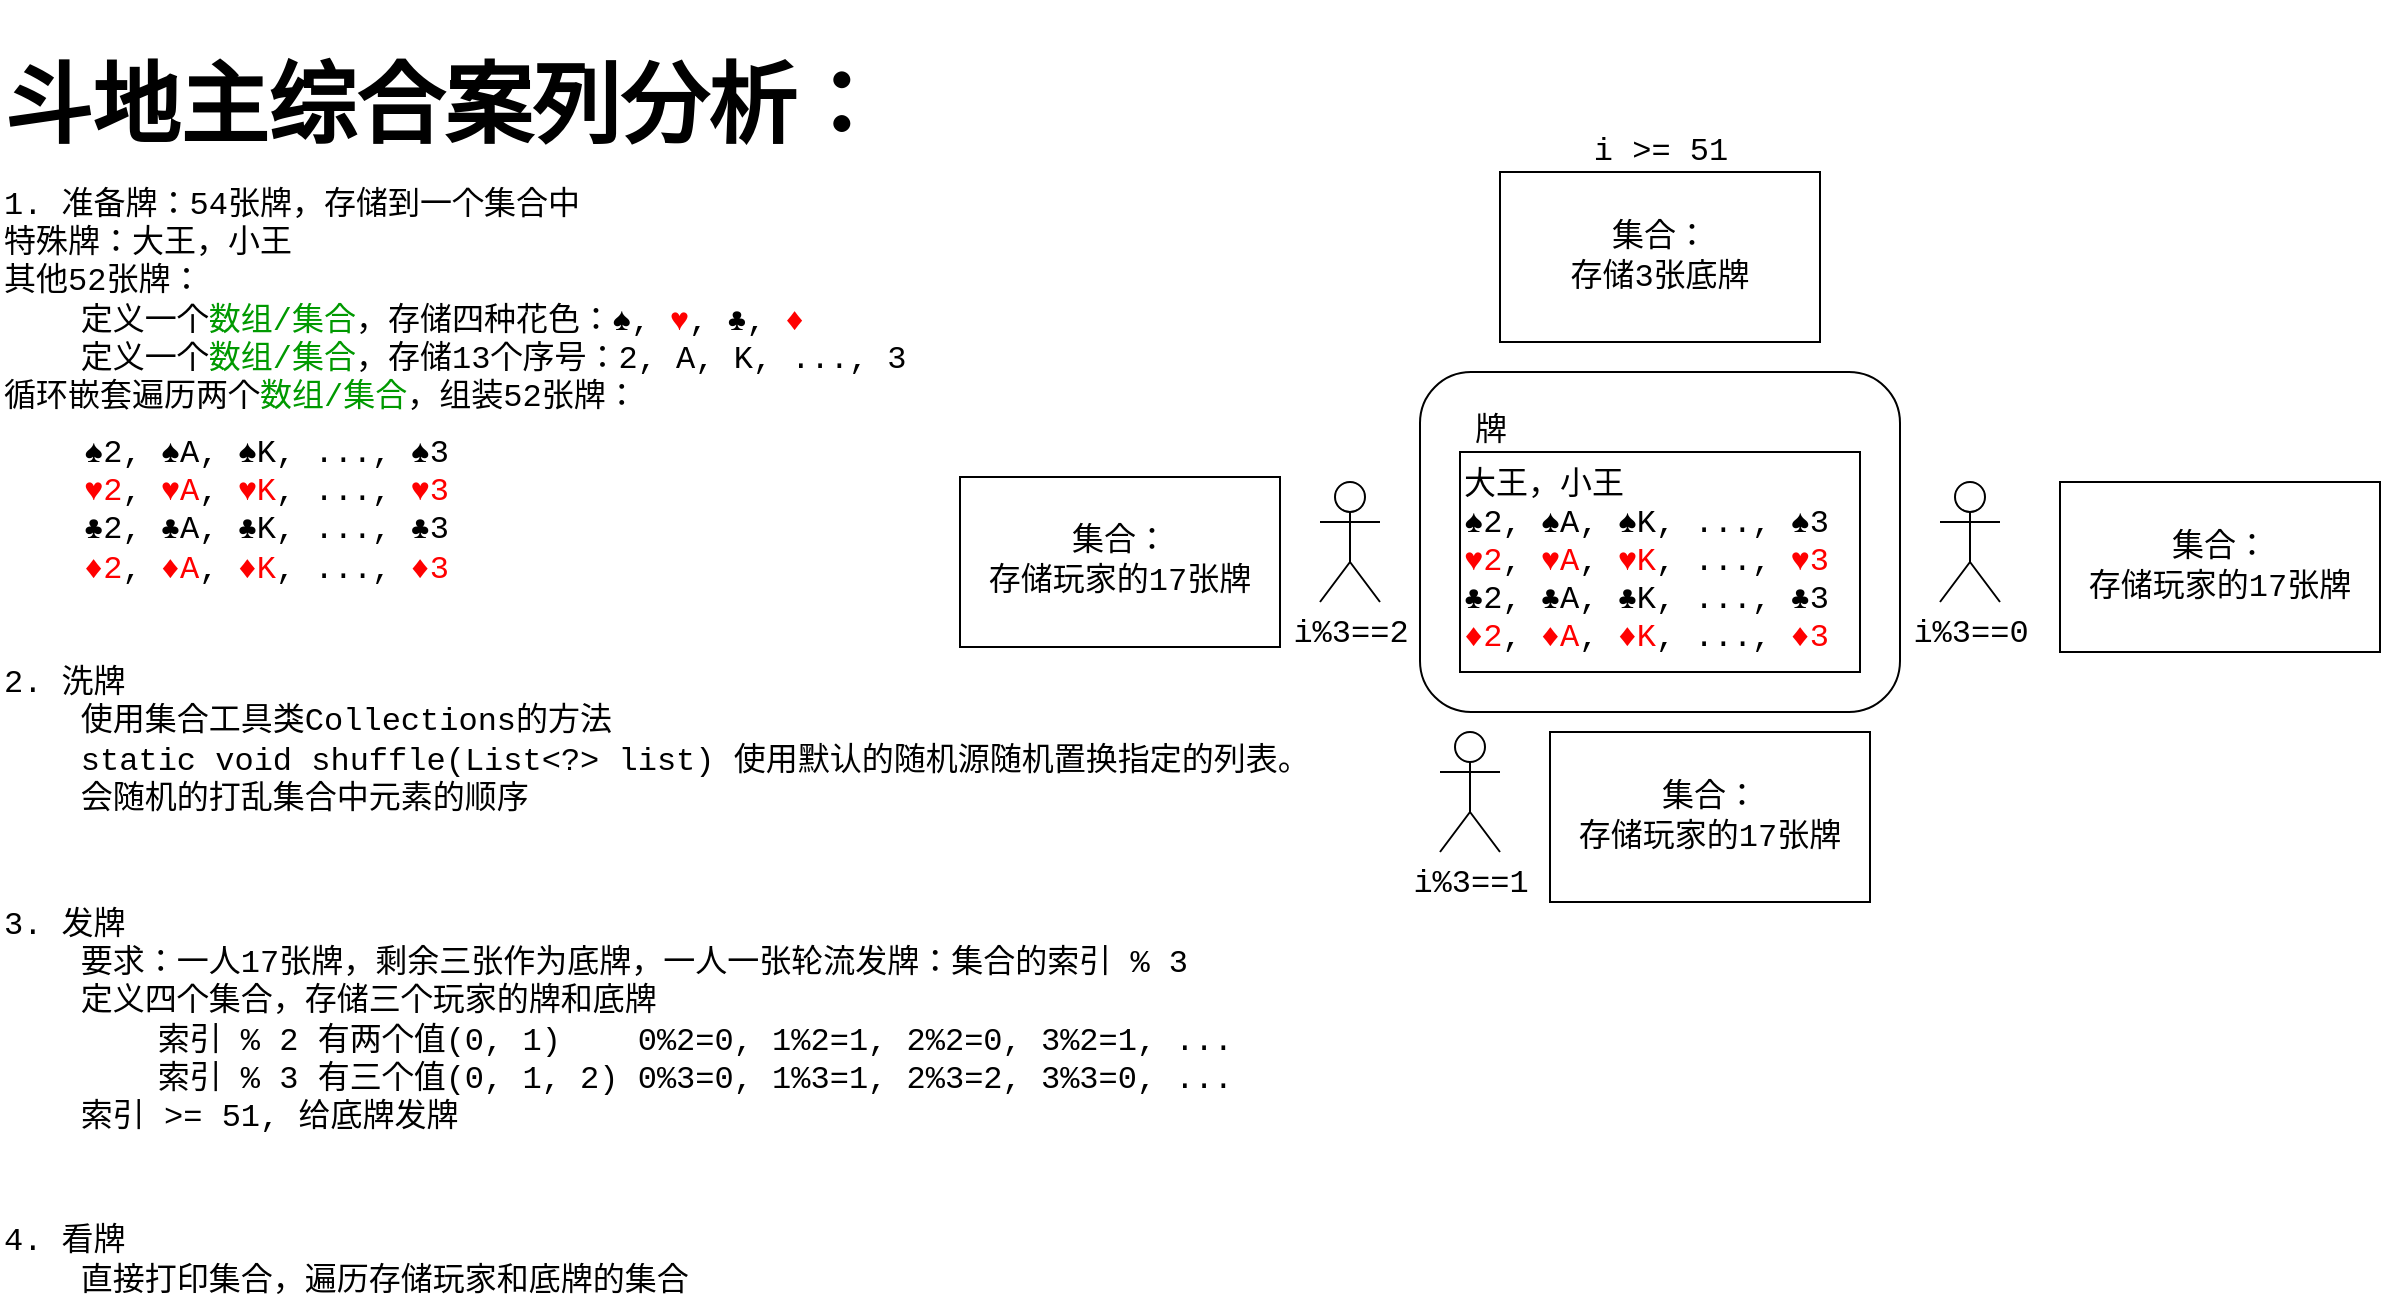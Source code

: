<mxfile version="13.6.2" type="device"><diagram id="48zxsGtyBOkzKs_Y3Fui" name="Page-1"><mxGraphModel dx="2011" dy="1617" grid="1" gridSize="10" guides="1" tooltips="1" connect="1" arrows="1" fold="1" page="0" pageScale="1" pageWidth="1100" pageHeight="850" math="0" shadow="0"><root><mxCell id="0"/><mxCell id="1" parent="0"/><mxCell id="RJ-W_Q_6bkBDi4URtywZ-1" value="&lt;h1&gt;斗地主综合案列分析：&lt;/h1&gt;" style="text;html=1;align=left;verticalAlign=middle;resizable=0;points=[];autosize=1;fontFamily=Courier New;fontSize=22;fontStyle=1;glass=0;sketch=0;shadow=0;horizontal=1;" vertex="1" parent="1"><mxGeometry width="460" height="90" as="geometry"/></mxCell><mxCell id="RJ-W_Q_6bkBDi4URtywZ-5" value="1. 准备牌：54张牌，存储到一个集合中&lt;br&gt;特殊牌：大王，小王&lt;br&gt;其他52张牌：&lt;br&gt;&amp;nbsp; &amp;nbsp; 定义一个&lt;font color=&quot;#009900&quot;&gt;数组/集合&lt;/font&gt;，存储四种花色：♠,&amp;nbsp;&lt;font color=&quot;#ff0000&quot;&gt;♥&lt;/font&gt;, ♣,&amp;nbsp;&lt;font color=&quot;#ff0000&quot;&gt;♦&lt;br&gt;&lt;/font&gt;&amp;nbsp; &amp;nbsp; 定义一个&lt;font color=&quot;#009900&quot;&gt;数组/集合&lt;/font&gt;，存储13个序号：2, A, K, ..., 3&lt;br&gt;循环嵌套遍历两个&lt;span style=&quot;color: rgb(0 , 153 , 0)&quot;&gt;数组/集合&lt;/span&gt;，组装52张牌：" style="text;html=1;align=left;verticalAlign=middle;resizable=0;points=[];autosize=1;fontSize=16;fontFamily=Courier New;horizontal=1;" vertex="1" parent="1"><mxGeometry y="80" width="470" height="120" as="geometry"/></mxCell><mxCell id="RJ-W_Q_6bkBDi4URtywZ-9" value="&lt;span style=&quot;font-family: &amp;#34;courier new&amp;#34; ; font-size: 16px ; font-style: normal ; font-weight: 400 ; letter-spacing: normal ; text-align: left ; text-indent: 0px ; text-transform: none ; word-spacing: 0px ; display: inline ; float: none&quot;&gt;♠2, ♠A, ♠K, ..., ♠3&lt;br&gt;&lt;font color=&quot;#ff0000&quot;&gt;♥2&lt;/font&gt;,&amp;nbsp;&lt;font color=&quot;#ff0000&quot;&gt;♥A&lt;/font&gt;,&amp;nbsp;&lt;font color=&quot;#ff0000&quot;&gt;♥K&lt;/font&gt;, ...,&amp;nbsp;&lt;font color=&quot;#ff0000&quot;&gt;♥3&lt;/font&gt;&lt;br&gt;♣2,&amp;nbsp;♣A,&amp;nbsp;♣K, ..., ♣3&lt;br&gt;&lt;font color=&quot;#ff0000&quot;&gt;♦&lt;/font&gt;&lt;font color=&quot;#ff0000&quot;&gt;2&lt;/font&gt;,&amp;nbsp;&lt;font color=&quot;#ff0000&quot;&gt;♦A&lt;/font&gt;,&amp;nbsp;&lt;font color=&quot;#ff0000&quot;&gt;♦K&lt;/font&gt;, ...,&amp;nbsp;&lt;font color=&quot;#ff0000&quot;&gt;♦3&lt;/font&gt;&lt;font color=&quot;#ff0000&quot;&gt;&lt;br&gt;&lt;/font&gt;&lt;/span&gt;&lt;span style=&quot;color: rgb(0 , 0 , 0) ; font-family: &amp;#34;courier new&amp;#34; ; font-size: 16px ; font-style: normal ; font-weight: 400 ; letter-spacing: normal ; text-align: left ; text-indent: 0px ; text-transform: none ; word-spacing: 0px ; display: inline ; float: none&quot;&gt;&amp;nbsp;&lt;/span&gt;" style="text;whiteSpace=wrap;html=1;fontSize=16;fontFamily=Courier New;verticalAlign=top;" vertex="1" parent="1"><mxGeometry x="40" y="200" width="220" height="80" as="geometry"/></mxCell><mxCell id="RJ-W_Q_6bkBDi4URtywZ-10" value="2. 洗牌&lt;br&gt;&amp;nbsp; &amp;nbsp; 使用集合工具类Collections的方法&lt;br&gt;&amp;nbsp; &amp;nbsp; static void shuffle​(List&amp;lt;?&amp;gt; list) 使用默认的随机源随机置换指定的列表。&lt;br&gt;&amp;nbsp; &amp;nbsp; 会随机的打乱集合中元素的顺序&amp;nbsp;&amp;nbsp;" style="text;html=1;align=left;verticalAlign=middle;resizable=0;points=[];autosize=1;fontSize=16;fontFamily=Courier New;" vertex="1" parent="1"><mxGeometry y="320" width="670" height="80" as="geometry"/></mxCell><mxCell id="RJ-W_Q_6bkBDi4URtywZ-11" value="3. 发牌&lt;br&gt;&amp;nbsp; &amp;nbsp; 要求：一人17张牌，剩余三张作为底牌，一人一张轮流发牌：集合的索引 % 3&lt;br&gt;&amp;nbsp; &amp;nbsp; 定义四个集合，存储三个玩家的牌和底牌&lt;br&gt;&amp;nbsp; &amp;nbsp; &amp;nbsp; &amp;nbsp; 索引 % 2 有两个值(0, 1)&amp;nbsp; &amp;nbsp; 0%2=0, 1%2=1, 2%2=0, 3%2=1, ...&lt;br&gt;&amp;nbsp; &amp;nbsp; &amp;nbsp; &amp;nbsp; 索引 % 3 有三个值(0, 1, 2) 0%3=0, 1%3=1, 2%3=2, 3%3=0, ...&lt;br&gt;&amp;nbsp; &amp;nbsp; 索引 &amp;gt;= 51, 给底牌发牌" style="text;html=1;align=left;verticalAlign=middle;resizable=0;points=[];autosize=1;fontSize=16;fontFamily=Courier New;" vertex="1" parent="1"><mxGeometry y="440" width="630" height="120" as="geometry"/></mxCell><mxCell id="RJ-W_Q_6bkBDi4URtywZ-12" value="4. 看牌&lt;br&gt;&amp;nbsp; &amp;nbsp; 直接打印集合，遍历存储玩家和底牌的集合" style="text;html=1;align=left;verticalAlign=middle;resizable=0;points=[];autosize=1;fontSize=16;fontFamily=Courier New;" vertex="1" parent="1"><mxGeometry y="600" width="360" height="40" as="geometry"/></mxCell><mxCell id="RJ-W_Q_6bkBDi4URtywZ-13" value="" style="rounded=1;whiteSpace=wrap;html=1;shadow=0;glass=0;sketch=0;strokeColor=#000000;fillColor=none;gradientColor=none;fontFamily=Courier New;fontSize=16;align=left;" vertex="1" parent="1"><mxGeometry x="710" y="175" width="240" height="170" as="geometry"/></mxCell><mxCell id="RJ-W_Q_6bkBDi4URtywZ-14" value="&lt;span style=&quot;font-family: &amp;#34;courier new&amp;#34;&quot;&gt;大王，小王&lt;/span&gt;&lt;br style=&quot;font-family: &amp;#34;courier new&amp;#34;&quot;&gt;&lt;span style=&quot;font-family: &amp;#34;courier new&amp;#34;&quot;&gt;♠2, ♠A, ♠K, ..., ♠3&lt;/span&gt;&lt;br style=&quot;font-family: &amp;#34;courier new&amp;#34;&quot;&gt;&lt;font color=&quot;#ff0000&quot; style=&quot;font-family: &amp;#34;courier new&amp;#34;&quot;&gt;♥2&lt;/font&gt;&lt;span style=&quot;font-family: &amp;#34;courier new&amp;#34;&quot;&gt;,&amp;nbsp;&lt;/span&gt;&lt;font color=&quot;#ff0000&quot; style=&quot;font-family: &amp;#34;courier new&amp;#34;&quot;&gt;♥A&lt;/font&gt;&lt;span style=&quot;font-family: &amp;#34;courier new&amp;#34;&quot;&gt;,&amp;nbsp;&lt;/span&gt;&lt;font color=&quot;#ff0000&quot; style=&quot;font-family: &amp;#34;courier new&amp;#34;&quot;&gt;♥K&lt;/font&gt;&lt;span style=&quot;font-family: &amp;#34;courier new&amp;#34;&quot;&gt;, ...,&amp;nbsp;&lt;/span&gt;&lt;font color=&quot;#ff0000&quot; style=&quot;font-family: &amp;#34;courier new&amp;#34;&quot;&gt;♥3&lt;/font&gt;&lt;br style=&quot;font-family: &amp;#34;courier new&amp;#34;&quot;&gt;&lt;span style=&quot;font-family: &amp;#34;courier new&amp;#34;&quot;&gt;♣2,&amp;nbsp;♣A,&amp;nbsp;♣K, ..., ♣3&lt;/span&gt;&lt;br style=&quot;font-family: &amp;#34;courier new&amp;#34;&quot;&gt;&lt;font color=&quot;#ff0000&quot; style=&quot;font-family: &amp;#34;courier new&amp;#34;&quot;&gt;♦&lt;/font&gt;&lt;font color=&quot;#ff0000&quot; style=&quot;font-family: &amp;#34;courier new&amp;#34;&quot;&gt;2&lt;/font&gt;&lt;span style=&quot;font-family: &amp;#34;courier new&amp;#34;&quot;&gt;,&amp;nbsp;&lt;/span&gt;&lt;font color=&quot;#ff0000&quot; style=&quot;font-family: &amp;#34;courier new&amp;#34;&quot;&gt;♦A&lt;/font&gt;&lt;span style=&quot;font-family: &amp;#34;courier new&amp;#34;&quot;&gt;,&amp;nbsp;&lt;/span&gt;&lt;font color=&quot;#ff0000&quot; style=&quot;font-family: &amp;#34;courier new&amp;#34;&quot;&gt;♦K&lt;/font&gt;&lt;span style=&quot;font-family: &amp;#34;courier new&amp;#34;&quot;&gt;, ...,&amp;nbsp;&lt;/span&gt;&lt;font color=&quot;#ff0000&quot; style=&quot;font-family: &amp;#34;courier new&amp;#34;&quot;&gt;♦3&lt;/font&gt;" style="rounded=0;whiteSpace=wrap;html=1;shadow=0;glass=0;sketch=0;strokeColor=#000000;fillColor=none;gradientColor=none;fontFamily=Courier New;fontSize=16;align=left;" vertex="1" parent="1"><mxGeometry x="730" y="215" width="200" height="110" as="geometry"/></mxCell><mxCell id="RJ-W_Q_6bkBDi4URtywZ-15" value="牌" style="text;html=1;align=center;verticalAlign=middle;resizable=0;points=[];autosize=1;fontSize=16;fontFamily=Courier New;" vertex="1" parent="1"><mxGeometry x="730" y="195" width="30" height="20" as="geometry"/></mxCell><mxCell id="RJ-W_Q_6bkBDi4URtywZ-19" value="i%3==0" style="shape=umlActor;verticalLabelPosition=bottom;verticalAlign=top;html=1;outlineConnect=0;rounded=0;shadow=0;glass=0;sketch=0;strokeColor=#000000;fillColor=none;gradientColor=none;fontFamily=Courier New;fontSize=16;align=center;" vertex="1" parent="1"><mxGeometry x="970" y="230" width="30" height="60" as="geometry"/></mxCell><mxCell id="RJ-W_Q_6bkBDi4URtywZ-20" value="i%3==2" style="shape=umlActor;verticalLabelPosition=bottom;verticalAlign=top;html=1;outlineConnect=0;rounded=0;shadow=0;glass=0;sketch=0;strokeColor=#000000;fillColor=none;gradientColor=none;fontFamily=Courier New;fontSize=16;align=center;" vertex="1" parent="1"><mxGeometry x="660" y="230" width="30" height="60" as="geometry"/></mxCell><mxCell id="RJ-W_Q_6bkBDi4URtywZ-21" value="i%3==1" style="shape=umlActor;verticalLabelPosition=bottom;verticalAlign=top;html=1;outlineConnect=0;rounded=0;shadow=0;glass=0;sketch=0;strokeColor=#000000;fillColor=none;gradientColor=none;fontFamily=Courier New;fontSize=16;align=center;horizontal=1;" vertex="1" parent="1"><mxGeometry x="720" y="355" width="30" height="60" as="geometry"/></mxCell><mxCell id="RJ-W_Q_6bkBDi4URtywZ-22" value="集合：&lt;br&gt;存储玩家的17张牌" style="rounded=0;whiteSpace=wrap;html=1;shadow=0;glass=0;sketch=0;strokeColor=#000000;fillColor=none;gradientColor=none;fontFamily=Courier New;fontSize=16;align=center;" vertex="1" parent="1"><mxGeometry x="1030" y="230" width="160" height="85" as="geometry"/></mxCell><mxCell id="RJ-W_Q_6bkBDi4URtywZ-23" value="集合：&lt;br&gt;存储玩家的17张牌" style="rounded=0;whiteSpace=wrap;html=1;shadow=0;glass=0;sketch=0;strokeColor=#000000;fillColor=none;gradientColor=none;fontFamily=Courier New;fontSize=16;align=center;" vertex="1" parent="1"><mxGeometry x="775" y="355" width="160" height="85" as="geometry"/></mxCell><mxCell id="RJ-W_Q_6bkBDi4URtywZ-24" value="集合：&lt;br&gt;存储玩家的17张牌" style="rounded=0;whiteSpace=wrap;html=1;shadow=0;glass=0;sketch=0;strokeColor=#000000;fillColor=none;gradientColor=none;fontFamily=Courier New;fontSize=16;align=center;" vertex="1" parent="1"><mxGeometry x="480" y="227.5" width="160" height="85" as="geometry"/></mxCell><mxCell id="RJ-W_Q_6bkBDi4URtywZ-25" value="集合：&lt;br&gt;存储3张底牌" style="rounded=0;whiteSpace=wrap;html=1;shadow=0;glass=0;sketch=0;strokeColor=#000000;fillColor=none;gradientColor=none;fontFamily=Courier New;fontSize=16;align=center;" vertex="1" parent="1"><mxGeometry x="750" y="75" width="160" height="85" as="geometry"/></mxCell><mxCell id="RJ-W_Q_6bkBDi4URtywZ-26" value="i &amp;gt;= 51" style="text;html=1;align=center;verticalAlign=middle;resizable=0;points=[];autosize=1;fontSize=16;fontFamily=Courier New;" vertex="1" parent="1"><mxGeometry x="790" y="55" width="80" height="20" as="geometry"/></mxCell></root></mxGraphModel></diagram></mxfile>